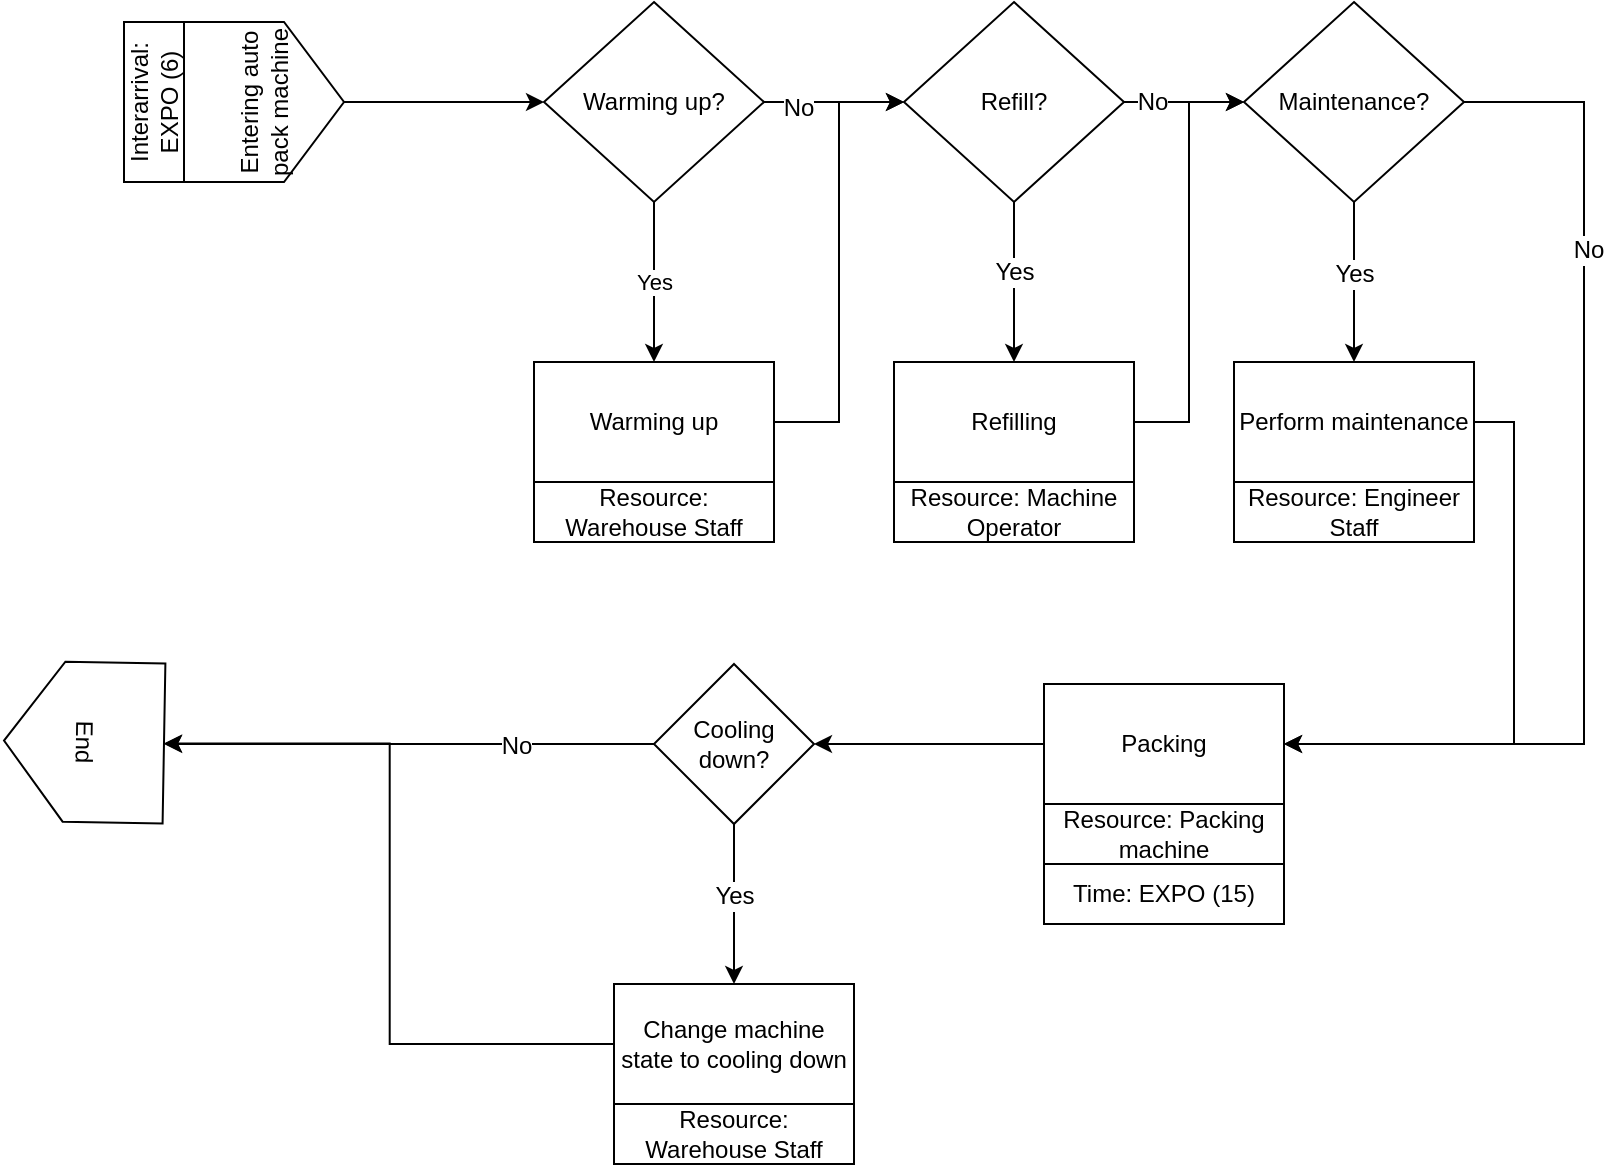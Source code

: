 <mxfile version="10.7.4" type="github"><diagram id="MQRJOGoQG2OJpwe8xgmZ" name="Page-1"><mxGraphModel dx="758" dy="553" grid="1" gridSize="10" guides="1" tooltips="1" connect="1" arrows="1" fold="1" page="1" pageScale="1" pageWidth="850" pageHeight="1100" math="0" shadow="0"><root><mxCell id="0"/><mxCell id="1" parent="0"/><mxCell id="hUiGlmnoALGMQ3ZnCCEV-3" style="edgeStyle=orthogonalEdgeStyle;rounded=0;orthogonalLoop=1;jettySize=auto;html=1;exitX=0.5;exitY=1;exitDx=0;exitDy=0;entryX=0;entryY=0.5;entryDx=0;entryDy=0;" parent="1" source="hUiGlmnoALGMQ3ZnCCEV-1" target="hUiGlmnoALGMQ3ZnCCEV-4" edge="1"><mxGeometry relative="1" as="geometry"><mxPoint x="305" y="240" as="targetPoint"/></mxGeometry></mxCell><mxCell id="hUiGlmnoALGMQ3ZnCCEV-1" value="Entering auto pack machine" style="shape=offPageConnector;whiteSpace=wrap;html=1;rotation=-90;" parent="1" vertex="1"><mxGeometry x="130" y="200" width="80" height="80" as="geometry"/></mxCell><mxCell id="hUiGlmnoALGMQ3ZnCCEV-6" value="Yes" style="edgeStyle=orthogonalEdgeStyle;rounded=0;orthogonalLoop=1;jettySize=auto;html=1;exitX=0.5;exitY=1;exitDx=0;exitDy=0;entryX=0.5;entryY=0;entryDx=0;entryDy=0;" parent="1" source="hUiGlmnoALGMQ3ZnCCEV-4" target="hUiGlmnoALGMQ3ZnCCEV-5" edge="1"><mxGeometry relative="1" as="geometry"/></mxCell><mxCell id="hUiGlmnoALGMQ3ZnCCEV-23" style="edgeStyle=orthogonalEdgeStyle;rounded=0;orthogonalLoop=1;jettySize=auto;html=1;exitX=1;exitY=0.5;exitDx=0;exitDy=0;" parent="1" source="hUiGlmnoALGMQ3ZnCCEV-4" target="hUiGlmnoALGMQ3ZnCCEV-12" edge="1"><mxGeometry relative="1" as="geometry"/></mxCell><mxCell id="hUiGlmnoALGMQ3ZnCCEV-24" value="No" style="text;html=1;resizable=0;points=[];align=center;verticalAlign=middle;labelBackgroundColor=#ffffff;" parent="hUiGlmnoALGMQ3ZnCCEV-23" vertex="1" connectable="0"><mxGeometry x="-0.514" y="-3" relative="1" as="geometry"><mxPoint as="offset"/></mxGeometry></mxCell><mxCell id="hUiGlmnoALGMQ3ZnCCEV-4" value="Warming up?" style="rhombus;whiteSpace=wrap;html=1;" parent="1" vertex="1"><mxGeometry x="310" y="190" width="110" height="100" as="geometry"/></mxCell><mxCell id="hUiGlmnoALGMQ3ZnCCEV-14" style="edgeStyle=orthogonalEdgeStyle;rounded=0;orthogonalLoop=1;jettySize=auto;html=1;exitX=1;exitY=0.5;exitDx=0;exitDy=0;entryX=0;entryY=0.5;entryDx=0;entryDy=0;" parent="1" source="hUiGlmnoALGMQ3ZnCCEV-5" target="hUiGlmnoALGMQ3ZnCCEV-12" edge="1"><mxGeometry relative="1" as="geometry"/></mxCell><mxCell id="hUiGlmnoALGMQ3ZnCCEV-5" value="Warming up" style="rounded=0;whiteSpace=wrap;html=1;" parent="1" vertex="1"><mxGeometry x="305" y="370" width="120" height="60" as="geometry"/></mxCell><mxCell id="hUiGlmnoALGMQ3ZnCCEV-15" style="edgeStyle=orthogonalEdgeStyle;rounded=0;orthogonalLoop=1;jettySize=auto;html=1;exitX=1;exitY=0.5;exitDx=0;exitDy=0;entryX=0;entryY=0.5;entryDx=0;entryDy=0;" parent="1" source="hUiGlmnoALGMQ3ZnCCEV-12" target="hUiGlmnoALGMQ3ZnCCEV-13" edge="1"><mxGeometry relative="1" as="geometry"/></mxCell><mxCell id="hUiGlmnoALGMQ3ZnCCEV-27" value="No" style="text;html=1;resizable=0;points=[];align=center;verticalAlign=middle;labelBackgroundColor=#ffffff;" parent="hUiGlmnoALGMQ3ZnCCEV-15" vertex="1" connectable="0"><mxGeometry x="-0.533" relative="1" as="geometry"><mxPoint as="offset"/></mxGeometry></mxCell><mxCell id="hUiGlmnoALGMQ3ZnCCEV-17" style="edgeStyle=orthogonalEdgeStyle;rounded=0;orthogonalLoop=1;jettySize=auto;html=1;exitX=0.5;exitY=1;exitDx=0;exitDy=0;entryX=0.5;entryY=0;entryDx=0;entryDy=0;" parent="1" source="hUiGlmnoALGMQ3ZnCCEV-12" target="hUiGlmnoALGMQ3ZnCCEV-16" edge="1"><mxGeometry relative="1" as="geometry"/></mxCell><mxCell id="hUiGlmnoALGMQ3ZnCCEV-26" value="Yes" style="text;html=1;resizable=0;points=[];align=center;verticalAlign=middle;labelBackgroundColor=#ffffff;" parent="hUiGlmnoALGMQ3ZnCCEV-17" vertex="1" connectable="0"><mxGeometry x="-0.125" relative="1" as="geometry"><mxPoint as="offset"/></mxGeometry></mxCell><mxCell id="hUiGlmnoALGMQ3ZnCCEV-12" value="Refill?" style="rhombus;whiteSpace=wrap;html=1;" parent="1" vertex="1"><mxGeometry x="490" y="190" width="110" height="100" as="geometry"/></mxCell><mxCell id="hUiGlmnoALGMQ3ZnCCEV-29" style="edgeStyle=orthogonalEdgeStyle;rounded=0;orthogonalLoop=1;jettySize=auto;html=1;exitX=0.5;exitY=1;exitDx=0;exitDy=0;" parent="1" source="hUiGlmnoALGMQ3ZnCCEV-13" target="hUiGlmnoALGMQ3ZnCCEV-28" edge="1"><mxGeometry relative="1" as="geometry"/></mxCell><mxCell id="hUiGlmnoALGMQ3ZnCCEV-30" value="Yes" style="text;html=1;resizable=0;points=[];align=center;verticalAlign=middle;labelBackgroundColor=#ffffff;" parent="hUiGlmnoALGMQ3ZnCCEV-29" vertex="1" connectable="0"><mxGeometry x="-0.1" relative="1" as="geometry"><mxPoint as="offset"/></mxGeometry></mxCell><mxCell id="hUiGlmnoALGMQ3ZnCCEV-33" style="edgeStyle=orthogonalEdgeStyle;rounded=0;orthogonalLoop=1;jettySize=auto;html=1;exitX=1;exitY=0.5;exitDx=0;exitDy=0;entryX=1;entryY=0.5;entryDx=0;entryDy=0;" parent="1" source="hUiGlmnoALGMQ3ZnCCEV-13" target="hUiGlmnoALGMQ3ZnCCEV-31" edge="1"><mxGeometry relative="1" as="geometry"><Array as="points"><mxPoint x="830" y="240"/><mxPoint x="830" y="561"/></Array></mxGeometry></mxCell><mxCell id="hUiGlmnoALGMQ3ZnCCEV-34" value="No" style="text;html=1;resizable=0;points=[];align=center;verticalAlign=middle;labelBackgroundColor=#ffffff;" parent="hUiGlmnoALGMQ3ZnCCEV-33" vertex="1" connectable="0"><mxGeometry x="-0.495" y="2" relative="1" as="geometry"><mxPoint as="offset"/></mxGeometry></mxCell><mxCell id="hUiGlmnoALGMQ3ZnCCEV-13" value="Maintenance?" style="rhombus;whiteSpace=wrap;html=1;" parent="1" vertex="1"><mxGeometry x="660" y="190" width="110" height="100" as="geometry"/></mxCell><mxCell id="hUiGlmnoALGMQ3ZnCCEV-25" style="edgeStyle=orthogonalEdgeStyle;rounded=0;orthogonalLoop=1;jettySize=auto;html=1;exitX=1;exitY=0.5;exitDx=0;exitDy=0;entryX=0;entryY=0.5;entryDx=0;entryDy=0;" parent="1" source="hUiGlmnoALGMQ3ZnCCEV-16" target="hUiGlmnoALGMQ3ZnCCEV-13" edge="1"><mxGeometry relative="1" as="geometry"/></mxCell><mxCell id="hUiGlmnoALGMQ3ZnCCEV-16" value="Refilling" style="rounded=0;whiteSpace=wrap;html=1;" parent="1" vertex="1"><mxGeometry x="485" y="370" width="120" height="60" as="geometry"/></mxCell><mxCell id="uHDii6uIraBSgRNDVNB7-6" style="edgeStyle=orthogonalEdgeStyle;rounded=0;orthogonalLoop=1;jettySize=auto;html=1;exitX=0;exitY=0.5;exitDx=0;exitDy=0;entryX=0.5;entryY=0;entryDx=0;entryDy=0;" edge="1" parent="1" source="hUiGlmnoALGMQ3ZnCCEV-18" target="hUiGlmnoALGMQ3ZnCCEV-21"><mxGeometry relative="1" as="geometry"/></mxCell><mxCell id="hUiGlmnoALGMQ3ZnCCEV-18" value="Change machine state to cooling down" style="rounded=0;whiteSpace=wrap;html=1;" parent="1" vertex="1"><mxGeometry x="345" y="681" width="120" height="60" as="geometry"/></mxCell><mxCell id="hUiGlmnoALGMQ3ZnCCEV-21" value="End" style="shape=offPageConnector;whiteSpace=wrap;html=1;rotation=91;" parent="1" vertex="1"><mxGeometry x="40" y="520" width="80" height="80" as="geometry"/></mxCell><mxCell id="hUiGlmnoALGMQ3ZnCCEV-32" style="edgeStyle=orthogonalEdgeStyle;rounded=0;orthogonalLoop=1;jettySize=auto;html=1;exitX=1;exitY=0.5;exitDx=0;exitDy=0;entryX=1;entryY=0.5;entryDx=0;entryDy=0;" parent="1" source="hUiGlmnoALGMQ3ZnCCEV-28" target="hUiGlmnoALGMQ3ZnCCEV-31" edge="1"><mxGeometry relative="1" as="geometry"/></mxCell><mxCell id="hUiGlmnoALGMQ3ZnCCEV-28" value="Perform maintenance" style="rounded=0;whiteSpace=wrap;html=1;" parent="1" vertex="1"><mxGeometry x="655" y="370" width="120" height="60" as="geometry"/></mxCell><mxCell id="uHDii6uIraBSgRNDVNB7-4" style="edgeStyle=orthogonalEdgeStyle;rounded=0;orthogonalLoop=1;jettySize=auto;html=1;exitX=0;exitY=0.5;exitDx=0;exitDy=0;" edge="1" parent="1" source="hUiGlmnoALGMQ3ZnCCEV-31" target="uHDii6uIraBSgRNDVNB7-2"><mxGeometry relative="1" as="geometry"><mxPoint x="450" y="561" as="targetPoint"/></mxGeometry></mxCell><mxCell id="hUiGlmnoALGMQ3ZnCCEV-31" value="Packing" style="rounded=0;whiteSpace=wrap;html=1;" parent="1" vertex="1"><mxGeometry x="560" y="531" width="120" height="60" as="geometry"/></mxCell><mxCell id="jTLu85VrvPqpo23S7bcT-1" value="Resource: Warehouse Staff" style="rounded=0;whiteSpace=wrap;html=1;" parent="1" vertex="1"><mxGeometry x="345" y="741" width="120" height="30" as="geometry"/></mxCell><mxCell id="jTLu85VrvPqpo23S7bcT-2" value="Resource: Warehouse Staff" style="rounded=0;whiteSpace=wrap;html=1;" parent="1" vertex="1"><mxGeometry x="305" y="430" width="120" height="30" as="geometry"/></mxCell><mxCell id="jTLu85VrvPqpo23S7bcT-3" value="Resource: Machine Operator" style="rounded=0;whiteSpace=wrap;html=1;" parent="1" vertex="1"><mxGeometry x="485" y="430" width="120" height="30" as="geometry"/></mxCell><mxCell id="jTLu85VrvPqpo23S7bcT-4" value="Resource: Engineer Staff" style="rounded=0;whiteSpace=wrap;html=1;" parent="1" vertex="1"><mxGeometry x="655" y="430" width="120" height="30" as="geometry"/></mxCell><mxCell id="jTLu85VrvPqpo23S7bcT-5" value="Resource: Packing machine" style="rounded=0;whiteSpace=wrap;html=1;" parent="1" vertex="1"><mxGeometry x="560" y="591" width="120" height="30" as="geometry"/></mxCell><mxCell id="jTLu85VrvPqpo23S7bcT-6" value="Time: EXPO (15)" style="rounded=0;whiteSpace=wrap;html=1;" parent="1" vertex="1"><mxGeometry x="560" y="621" width="120" height="30" as="geometry"/></mxCell><mxCell id="uHDii6uIraBSgRNDVNB7-1" value="Interarrival: EXPO (6)" style="rounded=0;whiteSpace=wrap;html=1;rotation=-90;" vertex="1" parent="1"><mxGeometry x="75" y="225" width="80" height="30" as="geometry"/></mxCell><mxCell id="uHDii6uIraBSgRNDVNB7-5" style="edgeStyle=orthogonalEdgeStyle;rounded=0;orthogonalLoop=1;jettySize=auto;html=1;exitX=0.5;exitY=1;exitDx=0;exitDy=0;entryX=0.5;entryY=0;entryDx=0;entryDy=0;" edge="1" parent="1" source="uHDii6uIraBSgRNDVNB7-2" target="hUiGlmnoALGMQ3ZnCCEV-18"><mxGeometry relative="1" as="geometry"/></mxCell><mxCell id="uHDii6uIraBSgRNDVNB7-8" value="Yes" style="text;html=1;resizable=0;points=[];align=center;verticalAlign=middle;labelBackgroundColor=#ffffff;" vertex="1" connectable="0" parent="uHDii6uIraBSgRNDVNB7-5"><mxGeometry x="-0.1" relative="1" as="geometry"><mxPoint as="offset"/></mxGeometry></mxCell><mxCell id="uHDii6uIraBSgRNDVNB7-7" style="edgeStyle=orthogonalEdgeStyle;rounded=0;orthogonalLoop=1;jettySize=auto;html=1;exitX=0;exitY=0.5;exitDx=0;exitDy=0;" edge="1" parent="1" source="uHDii6uIraBSgRNDVNB7-2"><mxGeometry relative="1" as="geometry"><mxPoint x="120" y="561" as="targetPoint"/></mxGeometry></mxCell><mxCell id="uHDii6uIraBSgRNDVNB7-9" value="No" style="text;html=1;resizable=0;points=[];align=center;verticalAlign=middle;labelBackgroundColor=#ffffff;" vertex="1" connectable="0" parent="uHDii6uIraBSgRNDVNB7-7"><mxGeometry x="-0.437" y="1" relative="1" as="geometry"><mxPoint as="offset"/></mxGeometry></mxCell><mxCell id="uHDii6uIraBSgRNDVNB7-2" value="Cooling down?" style="rhombus;whiteSpace=wrap;html=1;" vertex="1" parent="1"><mxGeometry x="365" y="521" width="80" height="80" as="geometry"/></mxCell></root></mxGraphModel></diagram></mxfile>